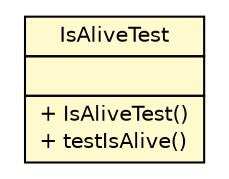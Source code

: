 #!/usr/local/bin/dot
#
# Class diagram 
# Generated by UMLGraph version R5_6-24-gf6e263 (http://www.umlgraph.org/)
#

digraph G {
	edge [fontname="Helvetica",fontsize=10,labelfontname="Helvetica",labelfontsize=10];
	node [fontname="Helvetica",fontsize=10,shape=plaintext];
	nodesep=0.25;
	ranksep=0.5;
	// cn.home1.test.IsAliveTest
	c188 [label=<<table title="cn.home1.test.IsAliveTest" border="0" cellborder="1" cellspacing="0" cellpadding="2" port="p" bgcolor="lemonChiffon" href="./IsAliveTest.html">
		<tr><td><table border="0" cellspacing="0" cellpadding="1">
<tr><td align="center" balign="center"> IsAliveTest </td></tr>
		</table></td></tr>
		<tr><td><table border="0" cellspacing="0" cellpadding="1">
<tr><td align="left" balign="left">  </td></tr>
		</table></td></tr>
		<tr><td><table border="0" cellspacing="0" cellpadding="1">
<tr><td align="left" balign="left"> + IsAliveTest() </td></tr>
<tr><td align="left" balign="left"> + testIsAlive() </td></tr>
		</table></td></tr>
		</table>>, URL="./IsAliveTest.html", fontname="Helvetica", fontcolor="black", fontsize=10.0];
}

